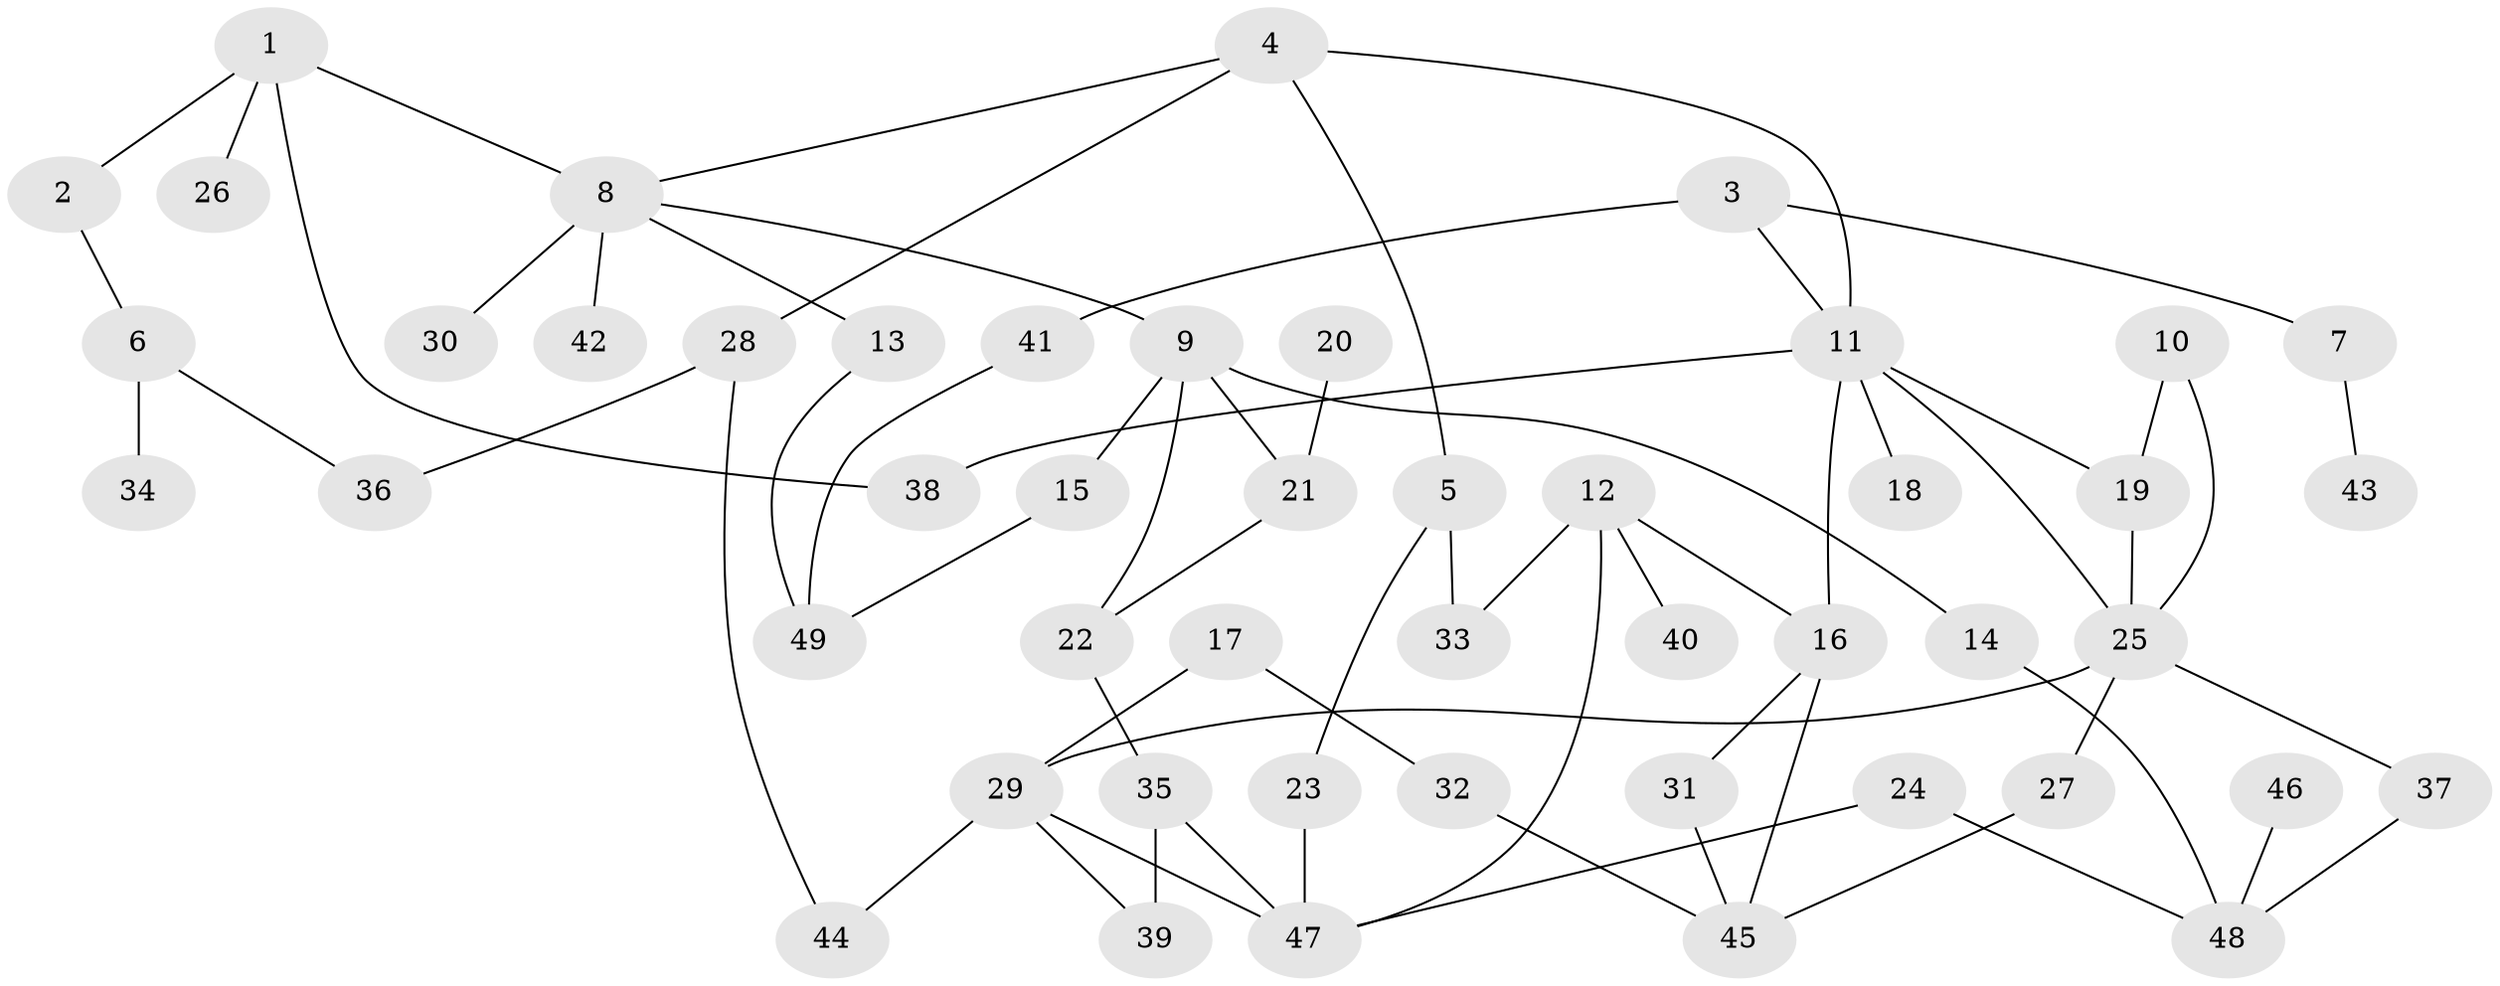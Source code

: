 // original degree distribution, {3: 0.2345679012345679, 7: 0.012345679012345678, 6: 0.012345679012345678, 5: 0.04938271604938271, 4: 0.08641975308641975, 2: 0.35802469135802467, 1: 0.24691358024691357}
// Generated by graph-tools (version 1.1) at 2025/36/03/04/25 23:36:01]
// undirected, 49 vertices, 66 edges
graph export_dot {
  node [color=gray90,style=filled];
  1;
  2;
  3;
  4;
  5;
  6;
  7;
  8;
  9;
  10;
  11;
  12;
  13;
  14;
  15;
  16;
  17;
  18;
  19;
  20;
  21;
  22;
  23;
  24;
  25;
  26;
  27;
  28;
  29;
  30;
  31;
  32;
  33;
  34;
  35;
  36;
  37;
  38;
  39;
  40;
  41;
  42;
  43;
  44;
  45;
  46;
  47;
  48;
  49;
  1 -- 2 [weight=1.0];
  1 -- 8 [weight=1.0];
  1 -- 26 [weight=1.0];
  1 -- 38 [weight=1.0];
  2 -- 6 [weight=1.0];
  3 -- 7 [weight=1.0];
  3 -- 11 [weight=1.0];
  3 -- 41 [weight=1.0];
  4 -- 5 [weight=1.0];
  4 -- 8 [weight=1.0];
  4 -- 11 [weight=1.0];
  4 -- 28 [weight=1.0];
  5 -- 23 [weight=1.0];
  5 -- 33 [weight=1.0];
  6 -- 34 [weight=1.0];
  6 -- 36 [weight=1.0];
  7 -- 43 [weight=1.0];
  8 -- 9 [weight=1.0];
  8 -- 13 [weight=1.0];
  8 -- 30 [weight=1.0];
  8 -- 42 [weight=1.0];
  9 -- 14 [weight=1.0];
  9 -- 15 [weight=1.0];
  9 -- 21 [weight=1.0];
  9 -- 22 [weight=1.0];
  10 -- 19 [weight=1.0];
  10 -- 25 [weight=1.0];
  11 -- 16 [weight=1.0];
  11 -- 18 [weight=1.0];
  11 -- 19 [weight=1.0];
  11 -- 25 [weight=1.0];
  11 -- 38 [weight=1.0];
  12 -- 16 [weight=1.0];
  12 -- 33 [weight=1.0];
  12 -- 40 [weight=1.0];
  12 -- 47 [weight=1.0];
  13 -- 49 [weight=1.0];
  14 -- 48 [weight=1.0];
  15 -- 49 [weight=1.0];
  16 -- 31 [weight=1.0];
  16 -- 45 [weight=1.0];
  17 -- 29 [weight=1.0];
  17 -- 32 [weight=1.0];
  19 -- 25 [weight=1.0];
  20 -- 21 [weight=1.0];
  21 -- 22 [weight=1.0];
  22 -- 35 [weight=1.0];
  23 -- 47 [weight=1.0];
  24 -- 47 [weight=1.0];
  24 -- 48 [weight=1.0];
  25 -- 27 [weight=1.0];
  25 -- 29 [weight=1.0];
  25 -- 37 [weight=1.0];
  27 -- 45 [weight=1.0];
  28 -- 36 [weight=1.0];
  28 -- 44 [weight=1.0];
  29 -- 39 [weight=1.0];
  29 -- 44 [weight=1.0];
  29 -- 47 [weight=1.0];
  31 -- 45 [weight=1.0];
  32 -- 45 [weight=1.0];
  35 -- 39 [weight=1.0];
  35 -- 47 [weight=1.0];
  37 -- 48 [weight=1.0];
  41 -- 49 [weight=1.0];
  46 -- 48 [weight=1.0];
}
